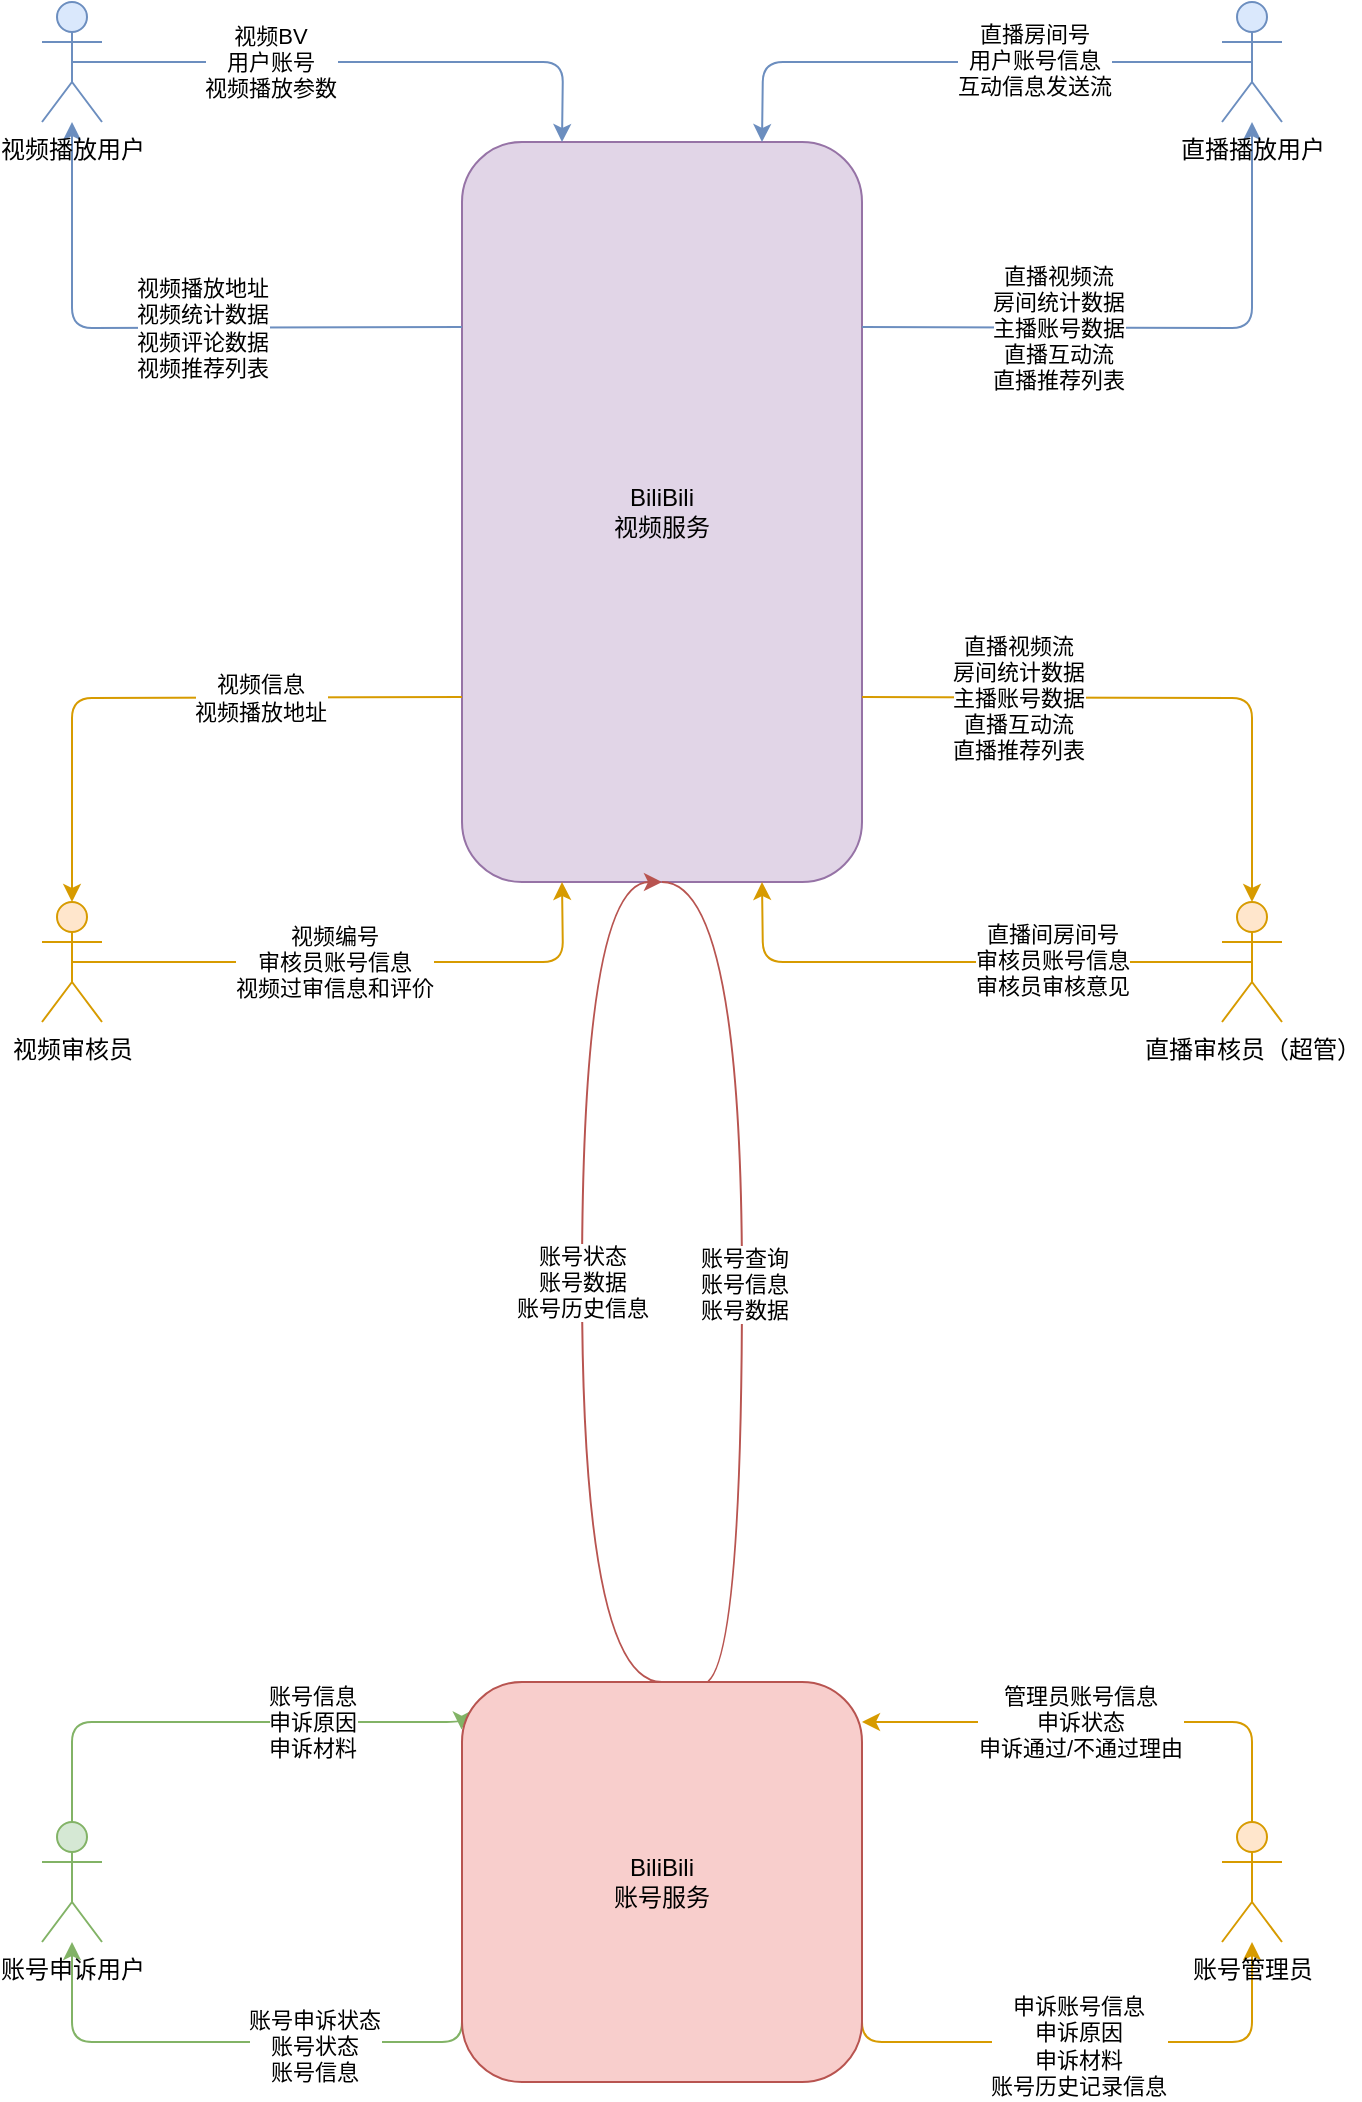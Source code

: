 <mxfile version="21.0.7" type="github">
  <diagram name="Page-1" id="c7558073-3199-34d8-9f00-42111426c3f3">
    <mxGraphModel dx="1116" dy="775" grid="1" gridSize="10" guides="1" tooltips="1" connect="1" arrows="1" fold="1" page="1" pageScale="1" pageWidth="826" pageHeight="1169" background="none" math="0" shadow="0">
      <root>
        <mxCell id="0" />
        <mxCell id="1" parent="0" />
        <mxCell id="E25kTCLpdvgFFOZKCK6b-1" value="BiliBili&lt;br&gt;视频服务" style="rounded=1;whiteSpace=wrap;html=1;fillColor=#e1d5e7;strokeColor=#9673a6;" vertex="1" parent="1">
          <mxGeometry x="320" y="90" width="200" height="370" as="geometry" />
        </mxCell>
        <mxCell id="JV1y3e_D9aL5zyxWiam7-99" style="edgeStyle=orthogonalEdgeStyle;orthogonalLoop=1;jettySize=auto;html=1;exitX=0;exitY=0.25;exitDx=0;exitDy=0;rounded=1;fillColor=#dae8fc;strokeColor=#6c8ebf;" parent="1" target="JV1y3e_D9aL5zyxWiam7-97" edge="1">
          <mxGeometry relative="1" as="geometry">
            <mxPoint x="320" y="182.5" as="sourcePoint" />
          </mxGeometry>
        </mxCell>
        <mxCell id="JV1y3e_D9aL5zyxWiam7-101" value="视频播放地址&lt;br&gt;视频统计数据&lt;br&gt;视频评论数据&lt;br&gt;视频推荐列表" style="edgeLabel;html=1;align=center;verticalAlign=middle;resizable=0;points=[];" parent="JV1y3e_D9aL5zyxWiam7-99" vertex="1" connectable="0">
          <mxGeometry x="0.091" relative="1" as="geometry">
            <mxPoint x="32" as="offset" />
          </mxGeometry>
        </mxCell>
        <mxCell id="JV1y3e_D9aL5zyxWiam7-105" style="edgeStyle=orthogonalEdgeStyle;orthogonalLoop=1;jettySize=auto;html=1;exitX=1;exitY=0.25;exitDx=0;exitDy=0;rounded=1;fillColor=#dae8fc;strokeColor=#6c8ebf;" parent="1" target="JV1y3e_D9aL5zyxWiam7-102" edge="1">
          <mxGeometry relative="1" as="geometry">
            <mxPoint x="520" y="182.5" as="sourcePoint" />
          </mxGeometry>
        </mxCell>
        <mxCell id="JV1y3e_D9aL5zyxWiam7-107" value="直播视频流&lt;br&gt;房间统计数据&lt;br&gt;主播账号数据&lt;br&gt;直播互动流&lt;br&gt;直播推荐列表" style="edgeLabel;html=1;align=center;verticalAlign=middle;resizable=0;points=[];" parent="JV1y3e_D9aL5zyxWiam7-105" vertex="1" connectable="0">
          <mxGeometry x="-0.342" relative="1" as="geometry">
            <mxPoint as="offset" />
          </mxGeometry>
        </mxCell>
        <mxCell id="JV1y3e_D9aL5zyxWiam7-113" style="edgeStyle=orthogonalEdgeStyle;orthogonalLoop=1;jettySize=auto;html=1;exitX=0;exitY=0.75;exitDx=0;exitDy=0;rounded=1;fillColor=#ffe6cc;strokeColor=#d79b00;" parent="1" target="JV1y3e_D9aL5zyxWiam7-108" edge="1">
          <mxGeometry relative="1" as="geometry">
            <mxPoint x="320" y="367.5" as="sourcePoint" />
          </mxGeometry>
        </mxCell>
        <mxCell id="JV1y3e_D9aL5zyxWiam7-115" value="视频信息&lt;br&gt;视频播放地址" style="edgeLabel;html=1;align=center;verticalAlign=middle;resizable=0;points=[];" parent="JV1y3e_D9aL5zyxWiam7-113" vertex="1" connectable="0">
          <mxGeometry x="-0.321" relative="1" as="geometry">
            <mxPoint as="offset" />
          </mxGeometry>
        </mxCell>
        <mxCell id="JV1y3e_D9aL5zyxWiam7-118" style="edgeStyle=orthogonalEdgeStyle;orthogonalLoop=1;jettySize=auto;html=1;exitX=1;exitY=0.75;exitDx=0;exitDy=0;rounded=1;fillColor=#ffe6cc;strokeColor=#d79b00;" parent="1" target="JV1y3e_D9aL5zyxWiam7-116" edge="1">
          <mxGeometry relative="1" as="geometry">
            <mxPoint x="520" y="367.5" as="sourcePoint" />
          </mxGeometry>
        </mxCell>
        <mxCell id="JV1y3e_D9aL5zyxWiam7-120" value="直播视频流&lt;br style=&quot;border-color: var(--border-color);&quot;&gt;房间统计数据&lt;br style=&quot;border-color: var(--border-color);&quot;&gt;主播账号数据&lt;br style=&quot;border-color: var(--border-color);&quot;&gt;直播互动流&lt;br style=&quot;border-color: var(--border-color);&quot;&gt;直播推荐列表" style="edgeLabel;html=1;align=center;verticalAlign=middle;resizable=0;points=[];" parent="JV1y3e_D9aL5zyxWiam7-118" vertex="1" connectable="0">
          <mxGeometry x="-0.479" relative="1" as="geometry">
            <mxPoint as="offset" />
          </mxGeometry>
        </mxCell>
        <mxCell id="JV1y3e_D9aL5zyxWiam7-141" style="edgeStyle=orthogonalEdgeStyle;orthogonalLoop=1;jettySize=auto;html=1;exitX=0.5;exitY=1;exitDx=0;exitDy=0;entryX=0.5;entryY=0;entryDx=0;entryDy=0;curved=1;fillColor=#f8cecc;strokeColor=#b85450;" parent="1" edge="1">
          <mxGeometry relative="1" as="geometry">
            <Array as="points">
              <mxPoint x="460" y="460" />
              <mxPoint x="460" y="861" />
            </Array>
            <mxPoint x="420" y="460" as="sourcePoint" />
            <mxPoint x="420" y="860" as="targetPoint" />
          </mxGeometry>
        </mxCell>
        <mxCell id="JV1y3e_D9aL5zyxWiam7-145" value="账号查询&lt;br&gt;账号信息&lt;br&gt;账号数据" style="edgeLabel;html=1;align=center;verticalAlign=middle;resizable=0;points=[];" parent="JV1y3e_D9aL5zyxWiam7-141" vertex="1" connectable="0">
          <mxGeometry x="0.122" y="1" relative="1" as="geometry">
            <mxPoint y="-30" as="offset" />
          </mxGeometry>
        </mxCell>
        <mxCell id="JV1y3e_D9aL5zyxWiam7-98" style="edgeStyle=orthogonalEdgeStyle;orthogonalLoop=1;jettySize=auto;html=1;exitX=0.5;exitY=0.5;exitDx=0;exitDy=0;exitPerimeter=0;entryX=0.25;entryY=0;entryDx=0;entryDy=0;rounded=1;fillColor=#dae8fc;strokeColor=#6c8ebf;" parent="1" source="JV1y3e_D9aL5zyxWiam7-97" edge="1">
          <mxGeometry relative="1" as="geometry">
            <mxPoint x="370" y="90" as="targetPoint" />
          </mxGeometry>
        </mxCell>
        <mxCell id="JV1y3e_D9aL5zyxWiam7-100" value="视频BV&lt;br&gt;用户账号&lt;br&gt;视频播放参数" style="edgeLabel;html=1;align=center;verticalAlign=middle;resizable=0;points=[];" parent="JV1y3e_D9aL5zyxWiam7-98" vertex="1" connectable="0">
          <mxGeometry x="-0.308" relative="1" as="geometry">
            <mxPoint as="offset" />
          </mxGeometry>
        </mxCell>
        <mxCell id="JV1y3e_D9aL5zyxWiam7-97" value="视频播放用户" style="shape=umlActor;verticalLabelPosition=bottom;verticalAlign=top;html=1;outlineConnect=0;fillColor=#dae8fc;strokeColor=#6c8ebf;" parent="1" vertex="1">
          <mxGeometry x="110" y="20" width="30" height="60" as="geometry" />
        </mxCell>
        <mxCell id="JV1y3e_D9aL5zyxWiam7-104" style="edgeStyle=orthogonalEdgeStyle;orthogonalLoop=1;jettySize=auto;html=1;exitX=0.5;exitY=0.5;exitDx=0;exitDy=0;exitPerimeter=0;entryX=0.75;entryY=0;entryDx=0;entryDy=0;rounded=1;fillColor=#dae8fc;strokeColor=#6c8ebf;" parent="1" source="JV1y3e_D9aL5zyxWiam7-102" edge="1">
          <mxGeometry relative="1" as="geometry">
            <mxPoint x="470" y="90" as="targetPoint" />
          </mxGeometry>
        </mxCell>
        <mxCell id="JV1y3e_D9aL5zyxWiam7-106" value="直播房间号&lt;br&gt;用户账号信息&lt;br&gt;互动信息发送流" style="edgeLabel;html=1;align=center;verticalAlign=middle;resizable=0;points=[];" parent="JV1y3e_D9aL5zyxWiam7-104" vertex="1" connectable="0">
          <mxGeometry x="-0.233" y="-1" relative="1" as="geometry">
            <mxPoint as="offset" />
          </mxGeometry>
        </mxCell>
        <mxCell id="JV1y3e_D9aL5zyxWiam7-102" value="直播播放用户" style="shape=umlActor;verticalLabelPosition=bottom;verticalAlign=top;html=1;outlineConnect=0;fillColor=#dae8fc;strokeColor=#6c8ebf;" parent="1" vertex="1">
          <mxGeometry x="700" y="20" width="30" height="60" as="geometry" />
        </mxCell>
        <mxCell id="JV1y3e_D9aL5zyxWiam7-121" style="edgeStyle=orthogonalEdgeStyle;orthogonalLoop=1;jettySize=auto;html=1;exitX=0.5;exitY=0.5;exitDx=0;exitDy=0;exitPerimeter=0;entryX=0.25;entryY=1;entryDx=0;entryDy=0;rounded=1;fillColor=#ffe6cc;strokeColor=#d79b00;" parent="1" source="JV1y3e_D9aL5zyxWiam7-108" edge="1">
          <mxGeometry relative="1" as="geometry">
            <mxPoint x="370" y="460" as="targetPoint" />
          </mxGeometry>
        </mxCell>
        <mxCell id="JV1y3e_D9aL5zyxWiam7-122" value="视频编号&lt;br style=&quot;border-color: var(--border-color);&quot;&gt;审核员账号信息&lt;br style=&quot;border-color: var(--border-color);&quot;&gt;视频过审信息和评价" style="edgeLabel;html=1;align=center;verticalAlign=middle;resizable=0;points=[];" parent="JV1y3e_D9aL5zyxWiam7-121" vertex="1" connectable="0">
          <mxGeometry x="-0.081" relative="1" as="geometry">
            <mxPoint as="offset" />
          </mxGeometry>
        </mxCell>
        <mxCell id="JV1y3e_D9aL5zyxWiam7-108" value="视频审核员" style="shape=umlActor;verticalLabelPosition=bottom;verticalAlign=top;html=1;outlineConnect=0;fillColor=#ffe6cc;strokeColor=#d79b00;" parent="1" vertex="1">
          <mxGeometry x="110" y="470" width="30" height="60" as="geometry" />
        </mxCell>
        <mxCell id="JV1y3e_D9aL5zyxWiam7-117" style="edgeStyle=orthogonalEdgeStyle;orthogonalLoop=1;jettySize=auto;html=1;exitX=0.5;exitY=0.5;exitDx=0;exitDy=0;exitPerimeter=0;entryX=0.75;entryY=1;entryDx=0;entryDy=0;rounded=1;fillColor=#ffe6cc;strokeColor=#d79b00;" parent="1" source="JV1y3e_D9aL5zyxWiam7-116" edge="1">
          <mxGeometry relative="1" as="geometry">
            <mxPoint x="470" y="460" as="targetPoint" />
          </mxGeometry>
        </mxCell>
        <mxCell id="JV1y3e_D9aL5zyxWiam7-119" value="直播间房间号&lt;br&gt;审核员账号信息&lt;br&gt;审核员审核意见" style="edgeLabel;html=1;align=center;verticalAlign=middle;resizable=0;points=[];" parent="JV1y3e_D9aL5zyxWiam7-117" vertex="1" connectable="0">
          <mxGeometry x="-0.292" y="-1" relative="1" as="geometry">
            <mxPoint as="offset" />
          </mxGeometry>
        </mxCell>
        <mxCell id="JV1y3e_D9aL5zyxWiam7-116" value="直播审核员（超管）" style="shape=umlActor;verticalLabelPosition=bottom;verticalAlign=top;html=1;outlineConnect=0;fillColor=#ffe6cc;strokeColor=#d79b00;" parent="1" vertex="1">
          <mxGeometry x="700" y="470" width="30" height="60" as="geometry" />
        </mxCell>
        <mxCell id="JV1y3e_D9aL5zyxWiam7-130" style="edgeStyle=orthogonalEdgeStyle;rounded=1;orthogonalLoop=1;jettySize=auto;html=1;exitX=0;exitY=0.75;exitDx=0;exitDy=0;fillColor=#d5e8d4;strokeColor=#82b366;" parent="1" target="JV1y3e_D9aL5zyxWiam7-128" edge="1">
          <mxGeometry relative="1" as="geometry">
            <Array as="points">
              <mxPoint x="320" y="1040" />
              <mxPoint x="125" y="1040" />
            </Array>
            <mxPoint x="320" y="1010" as="sourcePoint" />
          </mxGeometry>
        </mxCell>
        <mxCell id="JV1y3e_D9aL5zyxWiam7-133" value="账号申诉状态&lt;br&gt;账号状态&lt;br&gt;账号信息" style="edgeLabel;html=1;align=center;verticalAlign=middle;resizable=0;points=[];" parent="JV1y3e_D9aL5zyxWiam7-130" vertex="1" connectable="0">
          <mxGeometry x="-0.24" y="2" relative="1" as="geometry">
            <mxPoint as="offset" />
          </mxGeometry>
        </mxCell>
        <mxCell id="JV1y3e_D9aL5zyxWiam7-137" style="edgeStyle=orthogonalEdgeStyle;rounded=1;orthogonalLoop=1;jettySize=auto;html=1;exitX=1;exitY=0.75;exitDx=0;exitDy=0;fillColor=#ffe6cc;strokeColor=#d79b00;" parent="1" target="JV1y3e_D9aL5zyxWiam7-134" edge="1">
          <mxGeometry relative="1" as="geometry">
            <Array as="points">
              <mxPoint x="520" y="1040" />
              <mxPoint x="715" y="1040" />
            </Array>
            <mxPoint x="520" y="1010" as="sourcePoint" />
          </mxGeometry>
        </mxCell>
        <mxCell id="JV1y3e_D9aL5zyxWiam7-139" value="申诉账号信息&lt;br&gt;申诉原因&lt;br&gt;申诉材料&lt;br&gt;账号历史记录信息" style="edgeLabel;html=1;align=center;verticalAlign=middle;resizable=0;points=[];" parent="JV1y3e_D9aL5zyxWiam7-137" vertex="1" connectable="0">
          <mxGeometry x="0.001" y="-2" relative="1" as="geometry">
            <mxPoint as="offset" />
          </mxGeometry>
        </mxCell>
        <mxCell id="JV1y3e_D9aL5zyxWiam7-144" style="edgeStyle=orthogonalEdgeStyle;orthogonalLoop=1;jettySize=auto;html=1;exitX=0.5;exitY=0;exitDx=0;exitDy=0;entryX=0.5;entryY=1;entryDx=0;entryDy=0;curved=1;fillColor=#f8cecc;strokeColor=#b85450;" parent="1" edge="1">
          <mxGeometry relative="1" as="geometry">
            <Array as="points">
              <mxPoint x="380" y="860" />
              <mxPoint x="380" y="460" />
            </Array>
            <mxPoint x="420" y="860" as="sourcePoint" />
            <mxPoint x="420" y="460" as="targetPoint" />
          </mxGeometry>
        </mxCell>
        <mxCell id="JV1y3e_D9aL5zyxWiam7-146" value="账号状态&lt;br&gt;账号数据&lt;br&gt;账号历史信息" style="edgeLabel;html=1;align=center;verticalAlign=middle;resizable=0;points=[];" parent="JV1y3e_D9aL5zyxWiam7-144" vertex="1" connectable="0">
          <mxGeometry x="-0.063" relative="1" as="geometry">
            <mxPoint y="-15" as="offset" />
          </mxGeometry>
        </mxCell>
        <mxCell id="JV1y3e_D9aL5zyxWiam7-131" style="edgeStyle=orthogonalEdgeStyle;rounded=1;orthogonalLoop=1;jettySize=auto;html=1;exitX=0.5;exitY=0.5;exitDx=0;exitDy=0;exitPerimeter=0;entryX=-0.001;entryY=0.119;entryDx=0;entryDy=0;entryPerimeter=0;fillColor=#d5e8d4;strokeColor=#82b366;" parent="1" source="JV1y3e_D9aL5zyxWiam7-128" edge="1">
          <mxGeometry relative="1" as="geometry">
            <Array as="points">
              <mxPoint x="125" y="880" />
              <mxPoint x="320" y="880" />
            </Array>
            <mxPoint x="319.8" y="883.8" as="targetPoint" />
          </mxGeometry>
        </mxCell>
        <mxCell id="JV1y3e_D9aL5zyxWiam7-132" value="账号信息&lt;br&gt;申诉原因&lt;br&gt;申诉材料" style="edgeLabel;html=1;align=center;verticalAlign=middle;resizable=0;points=[];" parent="JV1y3e_D9aL5zyxWiam7-131" vertex="1" connectable="0">
          <mxGeometry x="0.437" relative="1" as="geometry">
            <mxPoint as="offset" />
          </mxGeometry>
        </mxCell>
        <mxCell id="JV1y3e_D9aL5zyxWiam7-128" value="账号申诉用户" style="shape=umlActor;verticalLabelPosition=bottom;verticalAlign=top;html=1;outlineConnect=0;fillColor=#d5e8d4;strokeColor=#82b366;" parent="1" vertex="1">
          <mxGeometry x="110" y="930" width="30" height="60" as="geometry" />
        </mxCell>
        <mxCell id="JV1y3e_D9aL5zyxWiam7-138" style="edgeStyle=orthogonalEdgeStyle;rounded=1;orthogonalLoop=1;jettySize=auto;html=1;exitX=0.5;exitY=0;exitDx=0;exitDy=0;exitPerimeter=0;fillColor=#ffe6cc;strokeColor=#d79b00;" parent="1" source="JV1y3e_D9aL5zyxWiam7-134" edge="1">
          <mxGeometry relative="1" as="geometry">
            <mxPoint x="520" y="880" as="targetPoint" />
            <Array as="points">
              <mxPoint x="676" y="880" />
              <mxPoint x="520" y="880" />
            </Array>
          </mxGeometry>
        </mxCell>
        <mxCell id="JV1y3e_D9aL5zyxWiam7-140" value="管理员账号信息&lt;br&gt;申诉状态&lt;br&gt;申诉通过/不通过理由" style="edgeLabel;html=1;align=center;verticalAlign=middle;resizable=0;points=[];" parent="JV1y3e_D9aL5zyxWiam7-138" vertex="1" connectable="0">
          <mxGeometry x="0.112" relative="1" as="geometry">
            <mxPoint as="offset" />
          </mxGeometry>
        </mxCell>
        <mxCell id="JV1y3e_D9aL5zyxWiam7-134" value="账号管理员" style="shape=umlActor;verticalLabelPosition=bottom;verticalAlign=top;html=1;outlineConnect=0;fillColor=#ffe6cc;strokeColor=#d79b00;" parent="1" vertex="1">
          <mxGeometry x="700" y="930" width="30" height="60" as="geometry" />
        </mxCell>
        <mxCell id="E25kTCLpdvgFFOZKCK6b-2" value="BiliBili&lt;br&gt;账号服务" style="rounded=1;whiteSpace=wrap;html=1;fillColor=#f8cecc;strokeColor=#b85450;" vertex="1" parent="1">
          <mxGeometry x="320" y="860" width="200" height="200" as="geometry" />
        </mxCell>
      </root>
    </mxGraphModel>
  </diagram>
</mxfile>
